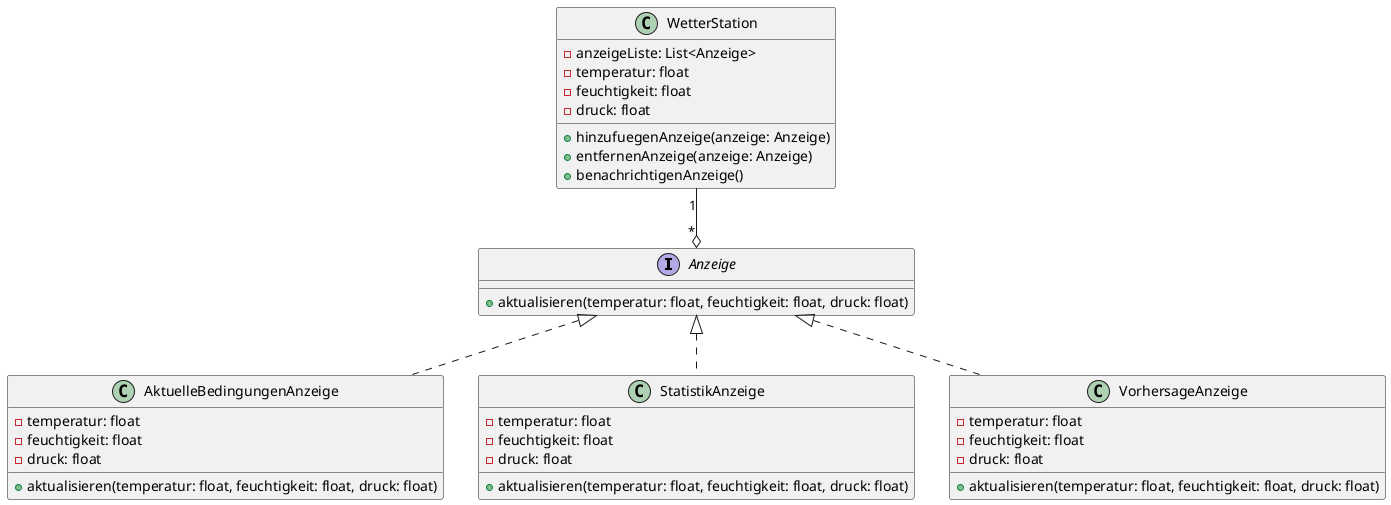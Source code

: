 @startuml UML_Klassendiagramm1.png
interface Anzeige {
  +aktualisieren(temperatur: float, feuchtigkeit: float, druck: float)
}

class WetterStation {
  -anzeigeListe: List<Anzeige>
  -temperatur: float
  -feuchtigkeit: float
  -druck: float
  +hinzufuegenAnzeige(anzeige: Anzeige)
  +entfernenAnzeige(anzeige: Anzeige)
  +benachrichtigenAnzeige()
}

class AktuelleBedingungenAnzeige {
  -temperatur: float
  -feuchtigkeit: float
  -druck: float
  +aktualisieren(temperatur: float, feuchtigkeit: float, druck: float)
}

class StatistikAnzeige {
  -temperatur: float
  -feuchtigkeit: float
  -druck: float
  +aktualisieren(temperatur: float, feuchtigkeit: float, druck: float)
}

class VorhersageAnzeige {
  -temperatur: float
  -feuchtigkeit: float
  -druck: float
  +aktualisieren(temperatur: float, feuchtigkeit: float, druck: float)
}

WetterStation "1" --o "*" Anzeige
Anzeige <|.. AktuelleBedingungenAnzeige
Anzeige <|.. StatistikAnzeige
Anzeige <|.. VorhersageAnzeige
@enduml
